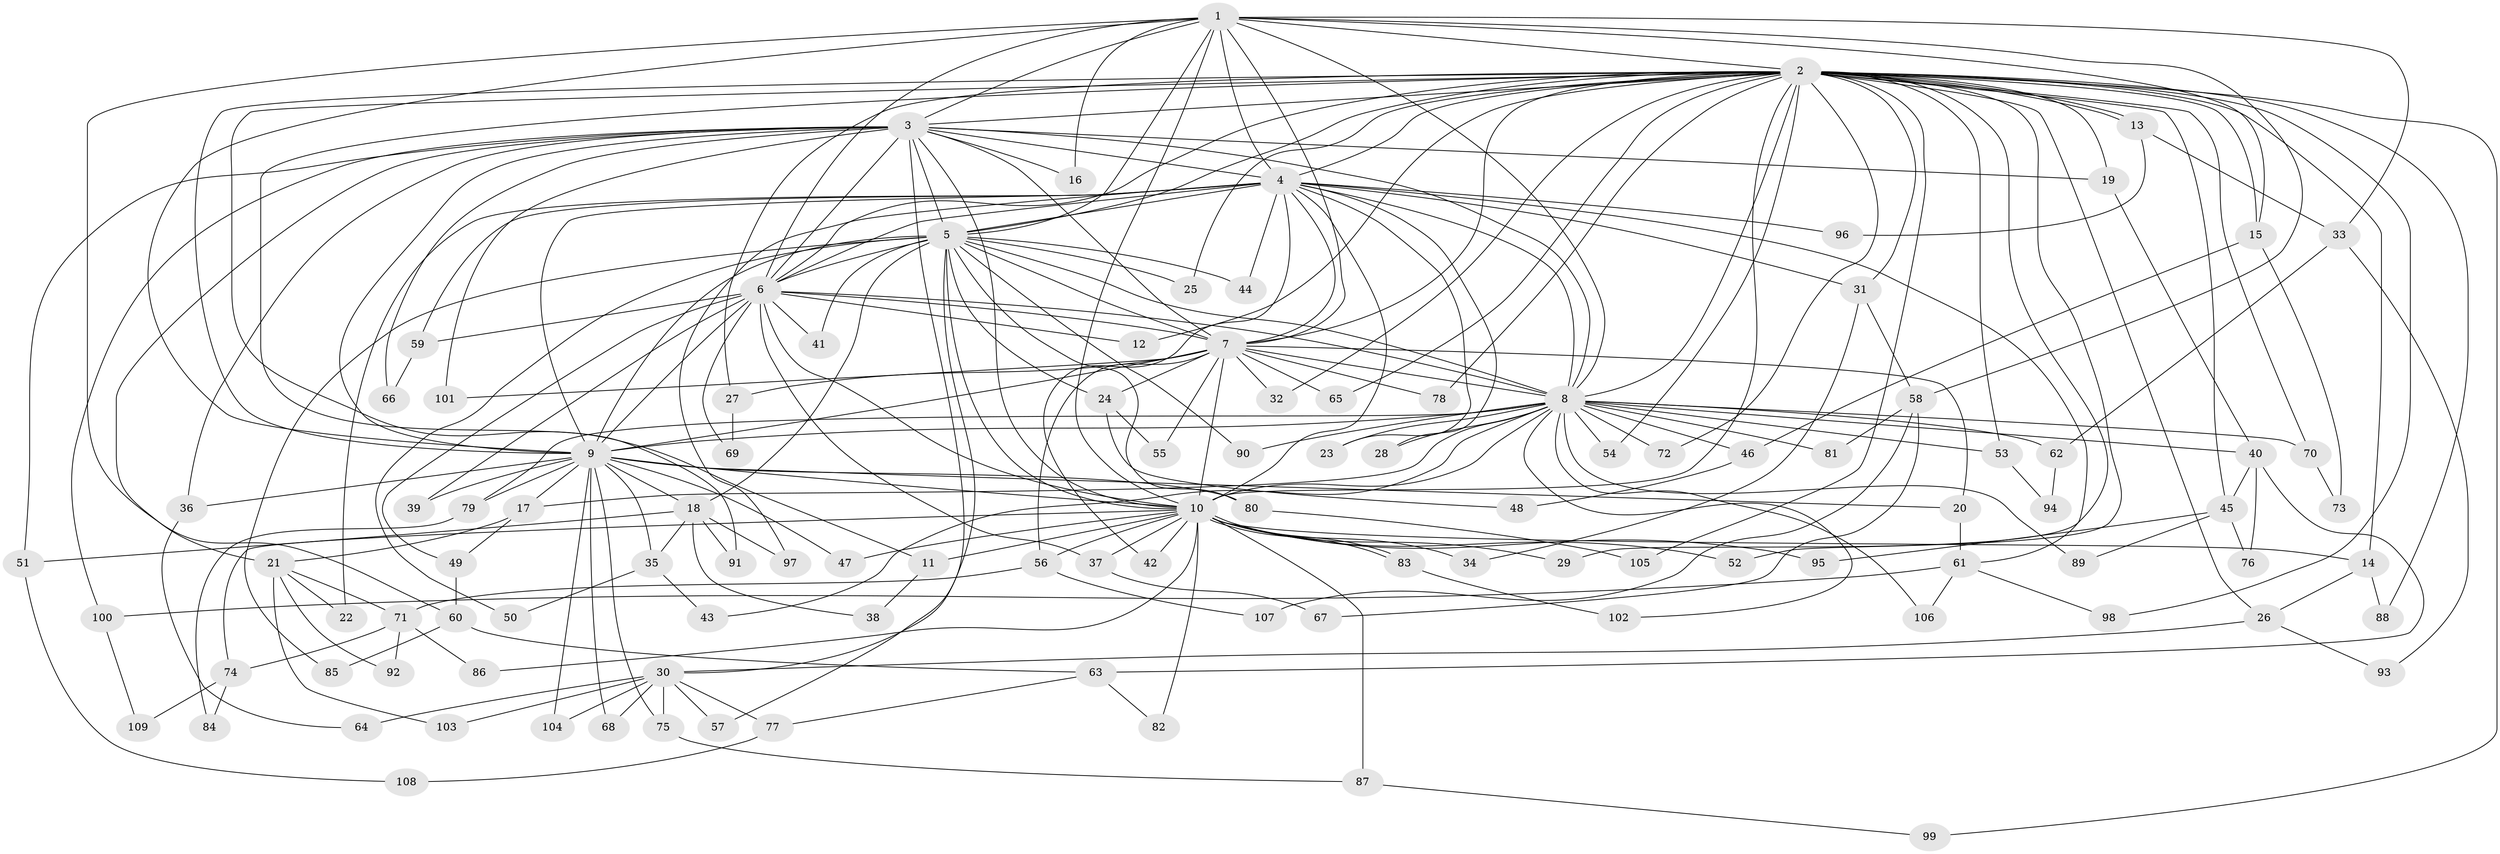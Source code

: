 // coarse degree distribution, {26: 0.014705882352941176, 14: 0.029411764705882353, 12: 0.014705882352941176, 3: 0.27941176470588236, 6: 0.029411764705882353, 22: 0.029411764705882353, 4: 0.1323529411764706, 2: 0.3235294117647059, 17: 0.014705882352941176, 5: 0.07352941176470588, 30: 0.014705882352941176, 9: 0.014705882352941176, 7: 0.014705882352941176, 15: 0.014705882352941176}
// Generated by graph-tools (version 1.1) at 2025/36/03/04/25 23:36:22]
// undirected, 109 vertices, 243 edges
graph export_dot {
  node [color=gray90,style=filled];
  1;
  2;
  3;
  4;
  5;
  6;
  7;
  8;
  9;
  10;
  11;
  12;
  13;
  14;
  15;
  16;
  17;
  18;
  19;
  20;
  21;
  22;
  23;
  24;
  25;
  26;
  27;
  28;
  29;
  30;
  31;
  32;
  33;
  34;
  35;
  36;
  37;
  38;
  39;
  40;
  41;
  42;
  43;
  44;
  45;
  46;
  47;
  48;
  49;
  50;
  51;
  52;
  53;
  54;
  55;
  56;
  57;
  58;
  59;
  60;
  61;
  62;
  63;
  64;
  65;
  66;
  67;
  68;
  69;
  70;
  71;
  72;
  73;
  74;
  75;
  76;
  77;
  78;
  79;
  80;
  81;
  82;
  83;
  84;
  85;
  86;
  87;
  88;
  89;
  90;
  91;
  92;
  93;
  94;
  95;
  96;
  97;
  98;
  99;
  100;
  101;
  102;
  103;
  104;
  105;
  106;
  107;
  108;
  109;
  1 -- 2;
  1 -- 3;
  1 -- 4;
  1 -- 5;
  1 -- 6;
  1 -- 7;
  1 -- 8;
  1 -- 9;
  1 -- 10;
  1 -- 15;
  1 -- 16;
  1 -- 33;
  1 -- 58;
  1 -- 60;
  2 -- 3;
  2 -- 4;
  2 -- 5;
  2 -- 6;
  2 -- 7;
  2 -- 8;
  2 -- 9;
  2 -- 10;
  2 -- 11;
  2 -- 12;
  2 -- 13;
  2 -- 13;
  2 -- 14;
  2 -- 15;
  2 -- 19;
  2 -- 25;
  2 -- 26;
  2 -- 27;
  2 -- 29;
  2 -- 31;
  2 -- 32;
  2 -- 45;
  2 -- 52;
  2 -- 53;
  2 -- 54;
  2 -- 65;
  2 -- 70;
  2 -- 72;
  2 -- 78;
  2 -- 88;
  2 -- 91;
  2 -- 98;
  2 -- 99;
  2 -- 105;
  3 -- 4;
  3 -- 5;
  3 -- 6;
  3 -- 7;
  3 -- 8;
  3 -- 9;
  3 -- 10;
  3 -- 16;
  3 -- 19;
  3 -- 21;
  3 -- 36;
  3 -- 51;
  3 -- 57;
  3 -- 66;
  3 -- 100;
  3 -- 101;
  4 -- 5;
  4 -- 6;
  4 -- 7;
  4 -- 8;
  4 -- 9;
  4 -- 10;
  4 -- 22;
  4 -- 23;
  4 -- 28;
  4 -- 31;
  4 -- 42;
  4 -- 44;
  4 -- 59;
  4 -- 61;
  4 -- 96;
  4 -- 97;
  5 -- 6;
  5 -- 7;
  5 -- 8;
  5 -- 9;
  5 -- 10;
  5 -- 18;
  5 -- 24;
  5 -- 25;
  5 -- 30;
  5 -- 41;
  5 -- 44;
  5 -- 50;
  5 -- 80;
  5 -- 85;
  5 -- 90;
  6 -- 7;
  6 -- 8;
  6 -- 9;
  6 -- 10;
  6 -- 12;
  6 -- 37;
  6 -- 39;
  6 -- 41;
  6 -- 49;
  6 -- 59;
  6 -- 69;
  7 -- 8;
  7 -- 9;
  7 -- 10;
  7 -- 20;
  7 -- 24;
  7 -- 27;
  7 -- 32;
  7 -- 55;
  7 -- 56;
  7 -- 65;
  7 -- 78;
  7 -- 101;
  8 -- 9;
  8 -- 10;
  8 -- 17;
  8 -- 23;
  8 -- 28;
  8 -- 40;
  8 -- 43;
  8 -- 46;
  8 -- 53;
  8 -- 54;
  8 -- 62;
  8 -- 70;
  8 -- 72;
  8 -- 79;
  8 -- 81;
  8 -- 89;
  8 -- 90;
  8 -- 102;
  8 -- 106;
  9 -- 10;
  9 -- 17;
  9 -- 18;
  9 -- 20;
  9 -- 35;
  9 -- 36;
  9 -- 39;
  9 -- 47;
  9 -- 68;
  9 -- 75;
  9 -- 79;
  9 -- 80;
  9 -- 104;
  10 -- 11;
  10 -- 14;
  10 -- 29;
  10 -- 34;
  10 -- 37;
  10 -- 42;
  10 -- 47;
  10 -- 52;
  10 -- 56;
  10 -- 74;
  10 -- 82;
  10 -- 83;
  10 -- 83;
  10 -- 86;
  10 -- 87;
  10 -- 95;
  11 -- 38;
  13 -- 33;
  13 -- 96;
  14 -- 26;
  14 -- 88;
  15 -- 46;
  15 -- 73;
  17 -- 21;
  17 -- 49;
  18 -- 35;
  18 -- 38;
  18 -- 51;
  18 -- 91;
  18 -- 97;
  19 -- 40;
  20 -- 61;
  21 -- 22;
  21 -- 71;
  21 -- 92;
  21 -- 103;
  24 -- 48;
  24 -- 55;
  26 -- 30;
  26 -- 93;
  27 -- 69;
  30 -- 57;
  30 -- 64;
  30 -- 68;
  30 -- 75;
  30 -- 77;
  30 -- 103;
  30 -- 104;
  31 -- 34;
  31 -- 58;
  33 -- 62;
  33 -- 93;
  35 -- 43;
  35 -- 50;
  36 -- 64;
  37 -- 67;
  40 -- 45;
  40 -- 63;
  40 -- 76;
  45 -- 76;
  45 -- 89;
  45 -- 95;
  46 -- 48;
  49 -- 60;
  51 -- 108;
  53 -- 94;
  56 -- 71;
  56 -- 107;
  58 -- 67;
  58 -- 81;
  58 -- 107;
  59 -- 66;
  60 -- 63;
  60 -- 85;
  61 -- 98;
  61 -- 100;
  61 -- 106;
  62 -- 94;
  63 -- 77;
  63 -- 82;
  70 -- 73;
  71 -- 74;
  71 -- 86;
  71 -- 92;
  74 -- 84;
  74 -- 109;
  75 -- 87;
  77 -- 108;
  79 -- 84;
  80 -- 105;
  83 -- 102;
  87 -- 99;
  100 -- 109;
}
